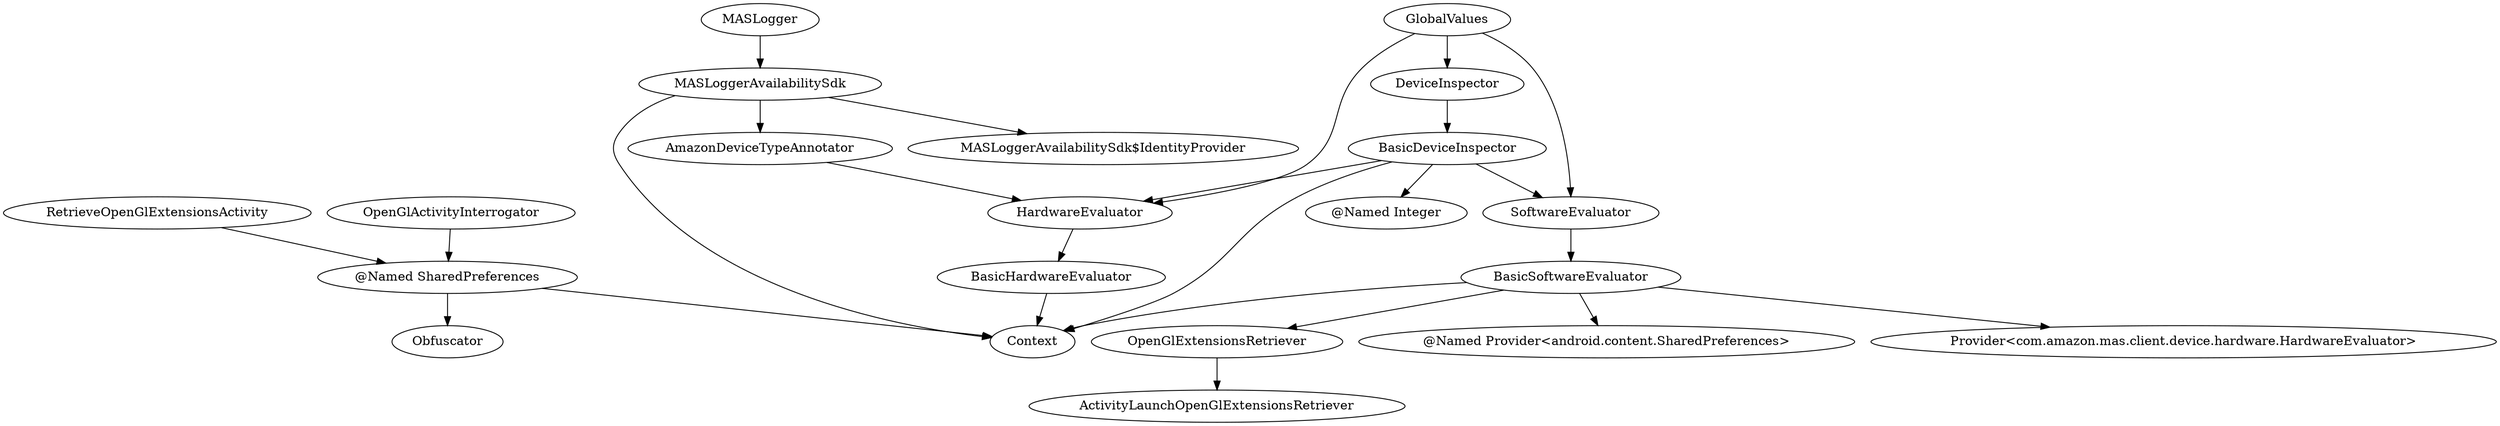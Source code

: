 digraph G1 {
  concentrate = true;
  n2 [label="@Named SharedPreferences"];
  n2 -> Context;
  n2 -> Obfuscator;
  AmazonDeviceTypeAnnotator -> HardwareEvaluator;
  n3 [label="@Named Integer"];
  BasicDeviceInspector -> n3;
  BasicDeviceInspector -> Context;
  BasicDeviceInspector -> HardwareEvaluator;
  BasicDeviceInspector -> SoftwareEvaluator;
  BasicHardwareEvaluator -> Context;
  n4 [label="@Named Provider<android.content.SharedPreferences>"];
  BasicSoftwareEvaluator -> n4;
  n5 [label="Provider<com.amazon.mas.client.device.hardware.HardwareEvaluator>"];
  BasicSoftwareEvaluator -> n5;
  BasicSoftwareEvaluator -> Context;
  BasicSoftwareEvaluator -> OpenGlExtensionsRetriever;
  DeviceInspector -> BasicDeviceInspector;
  GlobalValues -> DeviceInspector;
  GlobalValues -> HardwareEvaluator;
  GlobalValues -> SoftwareEvaluator;
  HardwareEvaluator -> BasicHardwareEvaluator;
  MASLogger -> MASLoggerAvailabilitySdk;
  MASLoggerAvailabilitySdk -> AmazonDeviceTypeAnnotator;
  MASLoggerAvailabilitySdk -> Context;
  n6 [label="MASLoggerAvailabilitySdk$IdentityProvider"];
  MASLoggerAvailabilitySdk -> n6;
  OpenGlActivityInterrogator -> n2;
  OpenGlExtensionsRetriever -> ActivityLaunchOpenGlExtensionsRetriever;
  RetrieveOpenGlExtensionsActivity -> n2;
  SoftwareEvaluator -> BasicSoftwareEvaluator;
}
